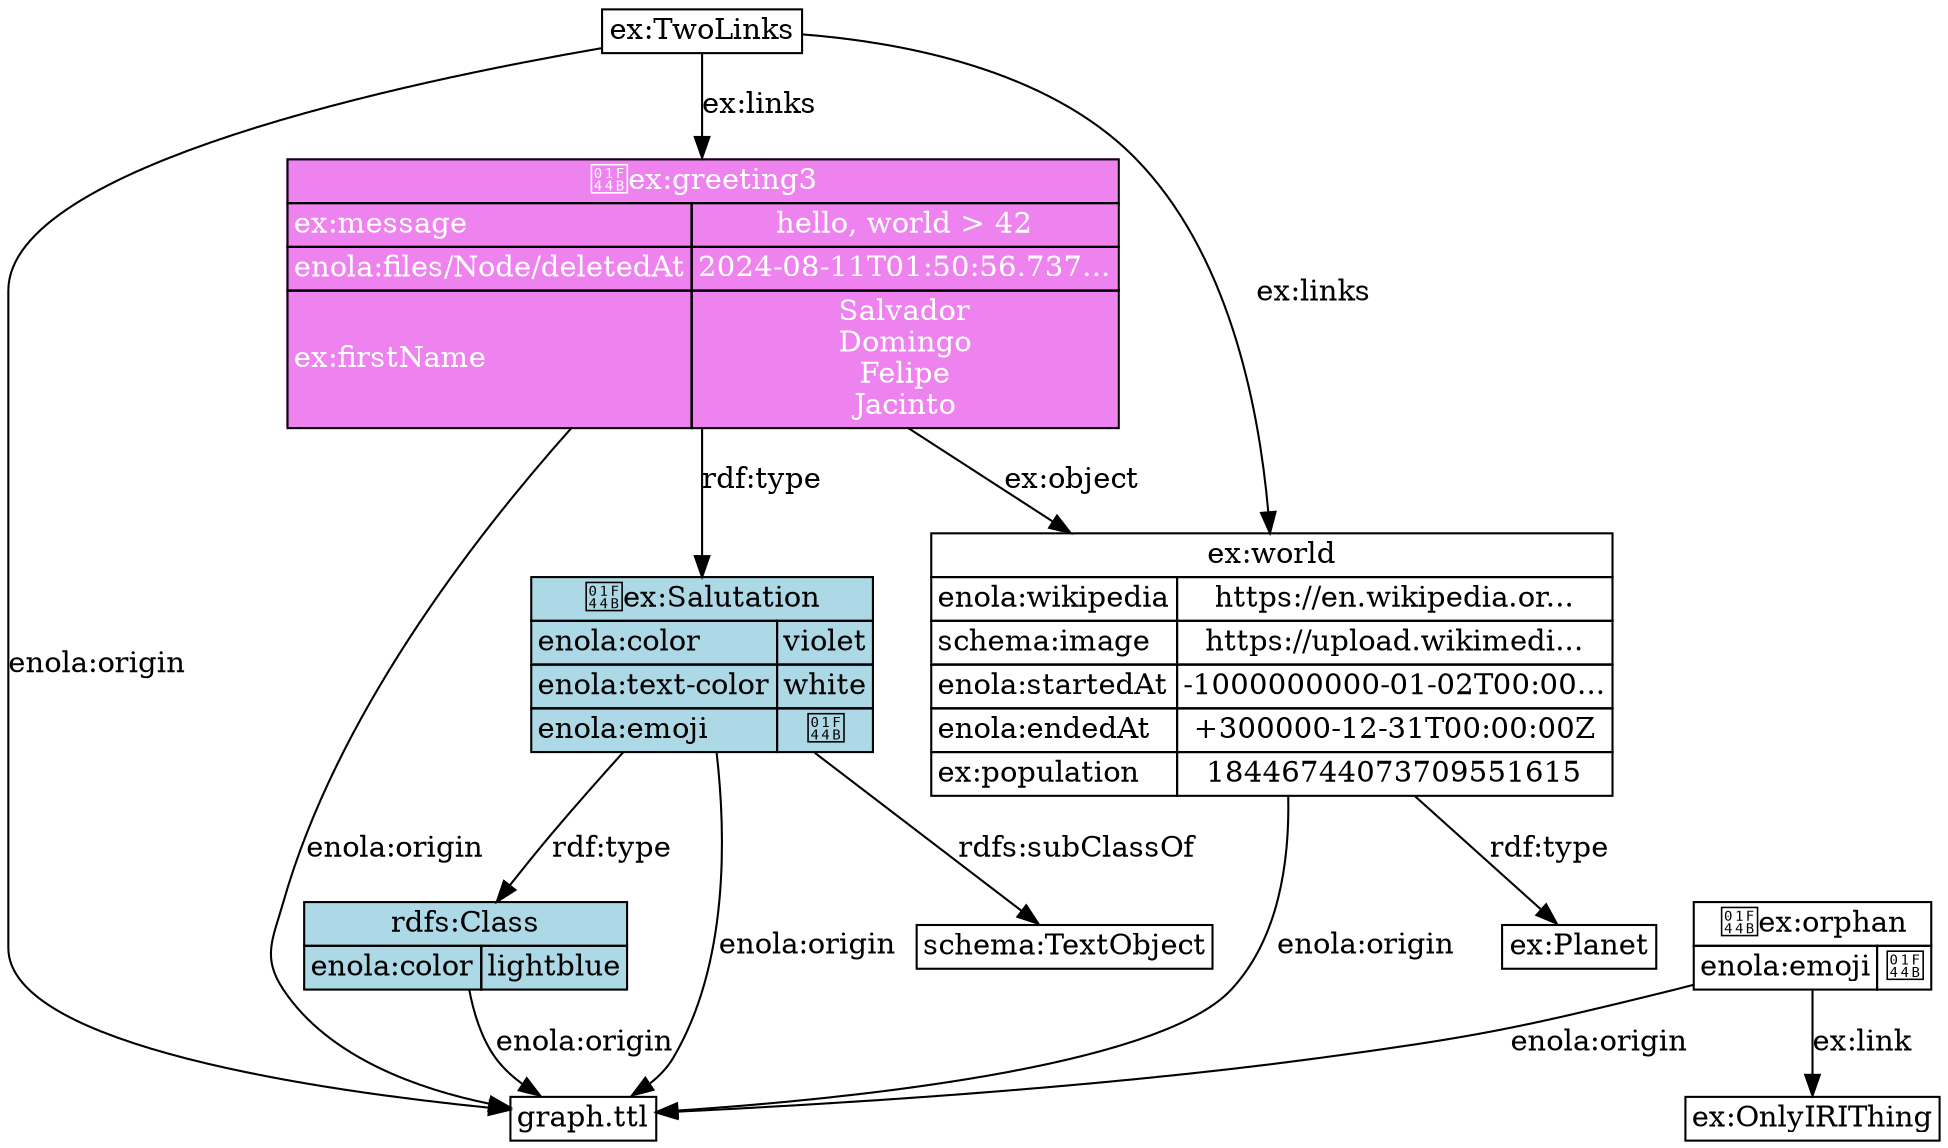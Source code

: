 digraph {
  "http://www.w3.org/2000/01/rdf-schema#Class" [shape=plain style=filled fillcolor=lightblue URL="http://www.w3.org/2000/01/rdf-schema#Class" label=<<TABLE BORDER="0" CELLBORDER="1" CELLSPACING="0">
    <TR><TD COLSPAN="2">rdfs:Class</TD></TR>
    <TR><TD ALIGN="left">enola:color</TD><TD>lightblue</TD></TR>
  </TABLE>>]
  "http://www.w3.org/2000/01/rdf-schema#Class" -> "classpath:/graph.ttl" [URL="https://enola.dev/origin" label="enola:origin"]

  "https://example.org/Salutation" [shape=plain style=filled fillcolor=lightblue URL="https://example.org/Salutation" label=<<TABLE BORDER="0" CELLBORDER="1" CELLSPACING="0">
    <TR><TD COLSPAN="2">👋ex:Salutation</TD></TR>
    <TR><TD ALIGN="left">enola:color</TD><TD>violet</TD></TR>
    <TR><TD ALIGN="left">enola:text-color</TD><TD>white</TD></TR>
    <TR><TD ALIGN="left">enola:emoji</TD><TD>👋</TD></TR>
  </TABLE>>]
  "https://example.org/Salutation" -> "http://www.w3.org/2000/01/rdf-schema#Class" [URL="http://www.w3.org/1999/02/22-rdf-syntax-ns#type" label="rdf:type"]
  "https://example.org/Salutation" -> "https://schema.org/TextObject" [URL="http://www.w3.org/2000/01/rdf-schema#subClassOf" label="rdfs:subClassOf"]
  "https://example.org/Salutation" -> "classpath:/graph.ttl" [URL="https://enola.dev/origin" label="enola:origin"]

  "https://example.org/TwoLinks" [shape=plain URL="https://example.org/TwoLinks" label=<<TABLE BORDER="0" CELLBORDER="1" CELLSPACING="0">
    <TR><TD COLSPAN="2">ex:TwoLinks</TD></TR>
  </TABLE>>]
  "https://example.org/TwoLinks" -> "https://example.org/greeting3" [URL="https://example.org/links" label="ex:links"]
  "https://example.org/TwoLinks" -> "https://example.org/world" [URL="https://example.org/links" label="ex:links"]
  "https://example.org/TwoLinks" -> "classpath:/graph.ttl" [URL="https://enola.dev/origin" label="enola:origin"]

  "https://example.org/greeting3" [shape=plain style=filled fillcolor=violet fontcolor=white URL="https://example.org/greeting3" label=<<TABLE BORDER="0" CELLBORDER="1" CELLSPACING="0">
    <TR><TD COLSPAN="2">👋ex:greeting3</TD></TR>
    <TR><TD ALIGN="left">ex:message</TD><TD>hello, world &gt; 42</TD></TR>
    <TR><TD ALIGN="left">enola:files/Node/deletedAt</TD><TD>2024-08-11T01:50:56.737...</TD></TR>
    <TR><TD ALIGN="left">ex:firstName</TD><TD>Salvador<BR/>Domingo<BR/>Felipe<BR/>Jacinto<BR/></TD></TR>
  </TABLE>>]
  "https://example.org/greeting3" -> "https://example.org/Salutation" [URL="http://www.w3.org/1999/02/22-rdf-syntax-ns#type" label="rdf:type"]
  "https://example.org/greeting3" -> "https://example.org/world" [URL="https://example.org/object" label="ex:object"]
  "https://example.org/greeting3" -> "classpath:/graph.ttl" [URL="https://enola.dev/origin" label="enola:origin"]

  "https://example.org/orphan" [shape=plain URL="https://example.org/orphan" label=<<TABLE BORDER="0" CELLBORDER="1" CELLSPACING="0">
    <TR><TD COLSPAN="2">👋ex:orphan</TD></TR>
    <TR><TD ALIGN="left">enola:emoji</TD><TD>👋</TD></TR>
  </TABLE>>]
  "https://example.org/orphan" -> "https://example.org/OnlyIRIThing" [URL="https://example.org/link" label="ex:link"]
  "https://example.org/orphan" -> "classpath:/graph.ttl" [URL="https://enola.dev/origin" label="enola:origin"]

  "https://example.org/world" [shape=plain URL="https://example.org/world" label=<<TABLE BORDER="0" CELLBORDER="1" CELLSPACING="0">
    <TR><TD COLSPAN="2">ex:world</TD></TR>
    <TR><TD ALIGN="left">enola:wikipedia</TD><TD>https://en.wikipedia.or...</TD></TR>
    <TR><TD ALIGN="left">schema:image</TD><TD>https://upload.wikimedi...</TD></TR>
    <TR><TD ALIGN="left">enola:startedAt</TD><TD>-1000000000-01-02T00:00...</TD></TR>
    <TR><TD ALIGN="left">enola:endedAt</TD><TD>+300000-12-31T00:00:00Z</TD></TR>
    <TR><TD ALIGN="left">ex:population</TD><TD>18446744073709551615</TD></TR>
  </TABLE>>]
  "https://example.org/world" -> "https://example.org/Planet" [URL="http://www.w3.org/1999/02/22-rdf-syntax-ns#type" label="rdf:type"]
  "https://example.org/world" -> "classpath:/graph.ttl" [URL="https://enola.dev/origin" label="enola:origin"]

  "classpath:/graph.ttl" [shape=plain URL="classpath:/graph.ttl" label=<<TABLE BORDER="0" CELLBORDER="1" CELLSPACING="0">
    <TR><TD COLSPAN="2">graph.ttl</TD></TR>
  </TABLE>>]

  "https://schema.org/TextObject" [shape=plain URL="https://schema.org/TextObject" label=<<TABLE BORDER="0" CELLBORDER="1" CELLSPACING="0">
    <TR><TD COLSPAN="2">schema:TextObject</TD></TR>
  </TABLE>>]

  "https://example.org/OnlyIRIThing" [shape=plain URL="https://example.org/OnlyIRIThing" label=<<TABLE BORDER="0" CELLBORDER="1" CELLSPACING="0">
    <TR><TD COLSPAN="2">ex:OnlyIRIThing</TD></TR>
  </TABLE>>]

  "https://example.org/Planet" [shape=plain URL="https://example.org/Planet" label=<<TABLE BORDER="0" CELLBORDER="1" CELLSPACING="0">
    <TR><TD COLSPAN="2">ex:Planet</TD></TR>
  </TABLE>>]

}
